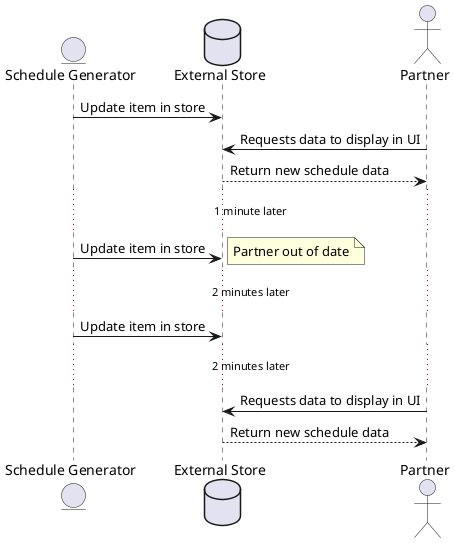 @startuml How Partners Remain Out of Date
entity "Schedule Generator" as sg
database "External Store" as bsd
actor Partner as partner

sg -> bsd : Update item in store
bsd <- partner : Requests data to display in UI
bsd --> partner : Return new schedule data
...1 minute later...
sg -> bsd : Update item in store
note right: Partner out of date
...2 minutes later...
sg -> bsd : Update item in store
...2 minutes later...
bsd <- partner : Requests data to display in UI
bsd --> partner : Return new schedule data

@enduml
